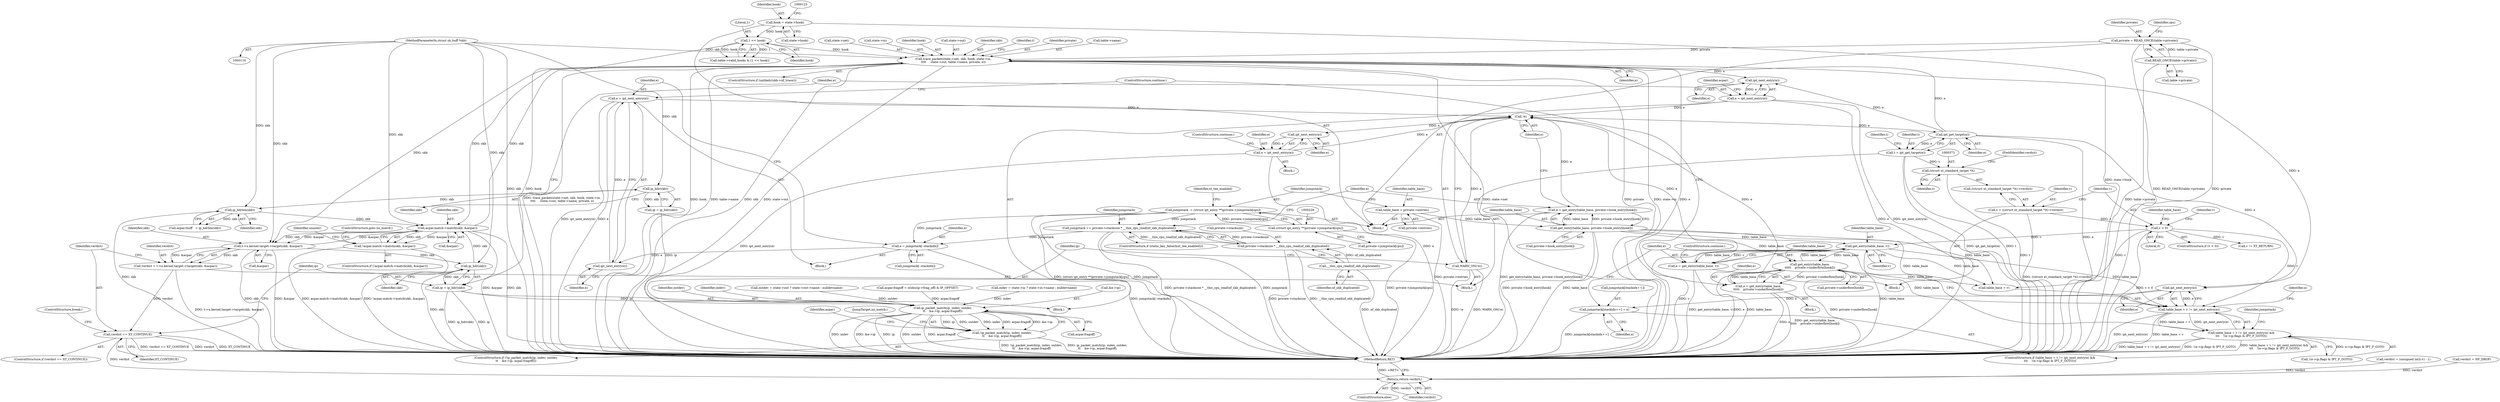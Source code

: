 digraph "0_linux_57ebd808a97d7c5b1e1afb937c2db22beba3c1f8_0@pointer" {
"1000339" [label="(Call,trace_packet(state->net, skb, hook, state->in,\n\t\t\t\t     state->out, table->name, private, e))"];
"1000302" [label="(Call,acpar.match->match(skb, &acpar))"];
"1000184" [label="(Call,ip_hdrlen(skb))"];
"1000144" [label="(Call,ip_hdr(skb))"];
"1000111" [label="(MethodParameterIn,struct sk_buff *skb)"];
"1000339" [label="(Call,trace_packet(state->net, skb, hook, state->in,\n\t\t\t\t     state->out, table->name, private, e))"];
"1000202" [label="(Call,1 << hook)"];
"1000116" [label="(Call,hook = state->hook)"];
"1000209" [label="(Call,private = READ_ONCE(table->private))"];
"1000211" [label="(Call,READ_ONCE(table->private))"];
"1000323" [label="(Call,ipt_get_target(e))"];
"1000259" [label="(Call,!e)"];
"1000400" [label="(Call,e = get_entry(table_base,\n\t\t\t\t\t    private->underflow[hook]))"];
"1000402" [label="(Call,get_entry(table_base,\n\t\t\t\t\t    private->underflow[hook]))"];
"1000446" [label="(Call,get_entry(table_base, v))"];
"1000246" [label="(Call,get_entry(table_base, private->hook_entry[hook]))"];
"1000218" [label="(Call,table_base = private->entries)"];
"1000377" [label="(Call,v < 0)"];
"1000369" [label="(Call,v = ((struct xt_standard_target *)t)->verdict)"];
"1000444" [label="(Call,e = get_entry(table_base, v))"];
"1000417" [label="(Call,e = ipt_next_entry(e))"];
"1000419" [label="(Call,ipt_next_entry(e))"];
"1000411" [label="(Call,e = jumpstack[--stackidx])"];
"1000236" [label="(Call,jumpstack += private->stacksize * __this_cpu_read(nf_skb_duplicated))"];
"1000238" [label="(Call,private->stacksize * __this_cpu_read(nf_skb_duplicated))"];
"1000242" [label="(Call,__this_cpu_read(nf_skb_duplicated))"];
"1000223" [label="(Call,jumpstack  = (struct ipt_entry **)private->jumpstack[cpu])"];
"1000225" [label="(Call,(struct ipt_entry **)private->jumpstack[cpu])"];
"1000276" [label="(Call,e = ipt_next_entry(e))"];
"1000278" [label="(Call,ipt_next_entry(e))"];
"1000244" [label="(Call,e = get_entry(table_base, private->hook_entry[hook]))"];
"1000483" [label="(Call,e = ipt_next_entry(e))"];
"1000485" [label="(Call,ipt_next_entry(e))"];
"1000481" [label="(Call,ip_hdr(skb))"];
"1000470" [label="(Call,t->u.kernel.target->target(skb, &acpar))"];
"1000301" [label="(Call,!acpar.match->match(skb, &acpar))"];
"1000428" [label="(Call,ipt_next_entry(e))"];
"1000424" [label="(Call,table_base + v != ipt_next_entry(e))"];
"1000423" [label="(Call,table_base + v != ipt_next_entry(e) &&\n\t\t\t    !(e->ip.flags & IPT_F_GOTO))"];
"1000438" [label="(Call,jumpstack[stackidx++] = e)"];
"1000468" [label="(Call,verdict = t->u.kernel.target->target(skb, &acpar))"];
"1000475" [label="(Call,verdict == XT_CONTINUE)"];
"1000504" [label="(Return,return verdict;)"];
"1000479" [label="(Call,ip = ip_hdr(skb))"];
"1000263" [label="(Call,ip_packet_match(ip, indev, outdev,\n\t\t    &e->ip, acpar.fragoff))"];
"1000262" [label="(Call,!ip_packet_match(ip, indev, outdev,\n\t\t    &e->ip, acpar.fragoff))"];
"1000258" [label="(Call,WARN_ON(!e))"];
"1000321" [label="(Call,t = ipt_get_target(e))"];
"1000372" [label="(Call,(struct xt_standard_target *)t)"];
"1000404" [label="(Call,private->underflow[hook])"];
"1000334" [label="(ControlStructure,if (unlikely(skb->nf_trace)))"];
"1000244" [label="(Call,e = get_entry(table_base, private->hook_entry[hook]))"];
"1000246" [label="(Call,get_entry(table_base, private->hook_entry[hook]))"];
"1000354" [label="(Identifier,private)"];
"1000484" [label="(Identifier,e)"];
"1000180" [label="(Call,acpar.thoff   = ip_hdrlen(skb))"];
"1000449" [label="(ControlStructure,continue;)"];
"1000142" [label="(Call,ip = ip_hdr(skb))"];
"1000468" [label="(Call,verdict = t->u.kernel.target->target(skb, &acpar))"];
"1000330" [label="(Identifier,t)"];
"1000235" [label="(Identifier,xt_tee_enabled)"];
"1000386" [label="(Call,verdict = (unsigned int)(-v) - 1)"];
"1000267" [label="(Call,&e->ip)"];
"1000472" [label="(Call,&acpar)"];
"1000300" [label="(ControlStructure,if (!acpar.match->match(skb, &acpar)))"];
"1000266" [label="(Identifier,outdev)"];
"1000447" [label="(Identifier,table_base)"];
"1000258" [label="(Call,WARN_ON(!e))"];
"1000422" [label="(ControlStructure,if (table_base + v != ipt_next_entry(e) &&\n\t\t\t    !(e->ip.flags & IPT_F_GOTO)))"];
"1000478" [label="(Block,)"];
"1000411" [label="(Call,e = jumpstack[--stackidx])"];
"1000216" [label="(Identifier,cpu)"];
"1000351" [label="(Call,table->name)"];
"1000239" [label="(Call,private->stacksize)"];
"1000370" [label="(Identifier,v)"];
"1000111" [label="(MethodParameterIn,struct sk_buff *skb)"];
"1000471" [label="(Identifier,skb)"];
"1000439" [label="(Call,jumpstack[stackidx++])"];
"1000280" [label="(ControlStructure,continue;)"];
"1000198" [label="(Call,table->valid_hooks & (1 << hook))"];
"1000378" [label="(Identifier,v)"];
"1000413" [label="(Call,jumpstack[--stackidx])"];
"1000340" [label="(Call,state->net)"];
"1000145" [label="(Identifier,skb)"];
"1000276" [label="(Call,e = ipt_next_entry(e))"];
"1000486" [label="(Identifier,e)"];
"1000379" [label="(Literal,0)"];
"1000345" [label="(Call,state->in)"];
"1000212" [label="(Call,table->private)"];
"1000236" [label="(Call,jumpstack += private->stacksize * __this_cpu_read(nf_skb_duplicated))"];
"1000114" [label="(Block,)"];
"1000277" [label="(Identifier,e)"];
"1000302" [label="(Call,acpar.match->match(skb, &acpar))"];
"1000477" [label="(Identifier,XT_CONTINUE)"];
"1000210" [label="(Identifier,private)"];
"1000400" [label="(Call,e = get_entry(table_base,\n\t\t\t\t\t    private->underflow[hook]))"];
"1000424" [label="(Call,table_base + v != ipt_next_entry(e))"];
"1000344" [label="(Identifier,hook)"];
"1000259" [label="(Call,!e)"];
"1000445" [label="(Identifier,e)"];
"1000417" [label="(Call,e = ipt_next_entry(e))"];
"1000242" [label="(Call,__this_cpu_read(nf_skb_duplicated))"];
"1000265" [label="(Identifier,indev)"];
"1000118" [label="(Call,state->hook)"];
"1000375" [label="(FieldIdentifier,verdict)"];
"1000261" [label="(ControlStructure,if (!ip_packet_match(ip, indev, outdev,\n\t\t    &e->ip, acpar.fragoff)))"];
"1000203" [label="(Literal,1)"];
"1000284" [label="(Identifier,acpar)"];
"1000219" [label="(Identifier,table_base)"];
"1000232" [label="(ControlStructure,if (static_key_false(&xt_tee_enabled)))"];
"1000469" [label="(Identifier,verdict)"];
"1000209" [label="(Call,private = READ_ONCE(table->private))"];
"1000275" [label="(JumpTarget,no_match:)"];
"1000185" [label="(Identifier,skb)"];
"1000260" [label="(Identifier,e)"];
"1000475" [label="(Call,verdict == XT_CONTINUE)"];
"1000274" [label="(Block,)"];
"1000220" [label="(Call,private->entries)"];
"1000376" [label="(ControlStructure,if (v < 0))"];
"1000470" [label="(Call,t->u.kernel.target->target(skb, &acpar))"];
"1000324" [label="(Identifier,e)"];
"1000238" [label="(Call,private->stacksize * __this_cpu_read(nf_skb_duplicated))"];
"1000489" [label="(ControlStructure,break;)"];
"1000126" [label="(Call,verdict = NF_DROP)"];
"1000303" [label="(Identifier,skb)"];
"1000263" [label="(Call,ip_packet_match(ip, indev, outdev,\n\t\t    &e->ip, acpar.fragoff))"];
"1000158" [label="(Call,outdev = state->out ? state->out->name : nulldevname)"];
"1000116" [label="(Call,hook = state->hook)"];
"1000204" [label="(Identifier,hook)"];
"1000430" [label="(Call,!(e->ip.flags & IPT_F_GOTO))"];
"1000474" [label="(ControlStructure,if (verdict == XT_CONTINUE))"];
"1000279" [label="(Identifier,e)"];
"1000503" [label="(ControlStructure,else)"];
"1000262" [label="(Call,!ip_packet_match(ip, indev, outdev,\n\t\t    &e->ip, acpar.fragoff))"];
"1000426" [label="(Identifier,table_base)"];
"1000483" [label="(Call,e = ipt_next_entry(e))"];
"1000438" [label="(Call,jumpstack[stackidx++] = e)"];
"1000117" [label="(Identifier,hook)"];
"1000237" [label="(Identifier,jumpstack)"];
"1000323" [label="(Call,ipt_get_target(e))"];
"1000443" [label="(Identifier,e)"];
"1000412" [label="(Identifier,e)"];
"1000504" [label="(Return,return verdict;)"];
"1000170" [label="(Call,acpar.fragoff = ntohs(ip->frag_off) & IP_OFFSET)"];
"1000374" [label="(Identifier,t)"];
"1000223" [label="(Call,jumpstack  = (struct ipt_entry **)private->jumpstack[cpu])"];
"1000308" [label="(Identifier,counter)"];
"1000421" [label="(ControlStructure,continue;)"];
"1000254" [label="(Block,)"];
"1000383" [label="(Identifier,v)"];
"1000382" [label="(Call,v != XT_RETURN)"];
"1000202" [label="(Call,1 << hook)"];
"1000211" [label="(Call,READ_ONCE(table->private))"];
"1000425" [label="(Call,table_base + v)"];
"1000339" [label="(Call,trace_packet(state->net, skb, hook, state->in,\n\t\t\t\t     state->out, table->name, private, e))"];
"1000371" [label="(Call,((struct xt_standard_target *)t)->verdict)"];
"1000367" [label="(Block,)"];
"1000492" [label="(Identifier,acpar)"];
"1000479" [label="(Call,ip = ip_hdr(skb))"];
"1000225" [label="(Call,(struct ipt_entry **)private->jumpstack[cpu])"];
"1000304" [label="(Call,&acpar)"];
"1000248" [label="(Call,private->hook_entry[hook])"];
"1000403" [label="(Identifier,table_base)"];
"1000146" [label="(Call,indev = state->in ? state->in->name : nulldevname)"];
"1000506" [label="(MethodReturn,RET)"];
"1000243" [label="(Identifier,nf_skb_duplicated)"];
"1000476" [label="(Identifier,verdict)"];
"1000428" [label="(Call,ipt_next_entry(e))"];
"1000399" [label="(Block,)"];
"1000446" [label="(Call,get_entry(table_base, v))"];
"1000372" [label="(Call,(struct xt_standard_target *)t)"];
"1000480" [label="(Identifier,ip)"];
"1000144" [label="(Call,ip_hdr(skb))"];
"1000369" [label="(Call,v = ((struct xt_standard_target *)t)->verdict)"];
"1000321" [label="(Call,t = ipt_get_target(e))"];
"1000348" [label="(Call,state->out)"];
"1000227" [label="(Call,private->jumpstack[cpu])"];
"1000301" [label="(Call,!acpar.match->match(skb, &acpar))"];
"1000440" [label="(Identifier,jumpstack)"];
"1000355" [label="(Identifier,e)"];
"1000377" [label="(Call,v < 0)"];
"1000485" [label="(Call,ipt_next_entry(e))"];
"1000401" [label="(Identifier,e)"];
"1000184" [label="(Call,ip_hdrlen(skb))"];
"1000429" [label="(Identifier,e)"];
"1000448" [label="(Identifier,v)"];
"1000271" [label="(Call,acpar.fragoff)"];
"1000423" [label="(Call,table_base + v != ipt_next_entry(e) &&\n\t\t\t    !(e->ip.flags & IPT_F_GOTO))"];
"1000306" [label="(ControlStructure,goto no_match;)"];
"1000420" [label="(Identifier,e)"];
"1000247" [label="(Identifier,table_base)"];
"1000419" [label="(Call,ipt_next_entry(e))"];
"1000224" [label="(Identifier,jumpstack)"];
"1000482" [label="(Identifier,skb)"];
"1000322" [label="(Identifier,t)"];
"1000410" [label="(Block,)"];
"1000444" [label="(Call,e = get_entry(table_base, v))"];
"1000278" [label="(Call,ipt_next_entry(e))"];
"1000505" [label="(Identifier,verdict)"];
"1000264" [label="(Identifier,ip)"];
"1000245" [label="(Identifier,e)"];
"1000343" [label="(Identifier,skb)"];
"1000434" [label="(Identifier,e)"];
"1000402" [label="(Call,get_entry(table_base,\n\t\t\t\t\t    private->underflow[hook]))"];
"1000218" [label="(Call,table_base = private->entries)"];
"1000481" [label="(Call,ip_hdr(skb))"];
"1000418" [label="(Identifier,e)"];
"1000362" [label="(Identifier,t)"];
"1000339" -> "1000334"  [label="AST: "];
"1000339" -> "1000355"  [label="CFG: "];
"1000340" -> "1000339"  [label="AST: "];
"1000343" -> "1000339"  [label="AST: "];
"1000344" -> "1000339"  [label="AST: "];
"1000345" -> "1000339"  [label="AST: "];
"1000348" -> "1000339"  [label="AST: "];
"1000351" -> "1000339"  [label="AST: "];
"1000354" -> "1000339"  [label="AST: "];
"1000355" -> "1000339"  [label="AST: "];
"1000362" -> "1000339"  [label="CFG: "];
"1000339" -> "1000506"  [label="DDG: trace_packet(state->net, skb, hook, state->in,\n\t\t\t\t     state->out, table->name, private, e)"];
"1000339" -> "1000506"  [label="DDG: hook"];
"1000339" -> "1000506"  [label="DDG: table->name"];
"1000339" -> "1000506"  [label="DDG: skb"];
"1000339" -> "1000506"  [label="DDG: state->out"];
"1000339" -> "1000506"  [label="DDG: state->net"];
"1000339" -> "1000506"  [label="DDG: private"];
"1000339" -> "1000506"  [label="DDG: state->in"];
"1000339" -> "1000506"  [label="DDG: e"];
"1000339" -> "1000302"  [label="DDG: skb"];
"1000302" -> "1000339"  [label="DDG: skb"];
"1000111" -> "1000339"  [label="DDG: skb"];
"1000202" -> "1000339"  [label="DDG: hook"];
"1000209" -> "1000339"  [label="DDG: private"];
"1000323" -> "1000339"  [label="DDG: e"];
"1000339" -> "1000428"  [label="DDG: e"];
"1000339" -> "1000470"  [label="DDG: skb"];
"1000339" -> "1000485"  [label="DDG: e"];
"1000302" -> "1000301"  [label="AST: "];
"1000302" -> "1000304"  [label="CFG: "];
"1000303" -> "1000302"  [label="AST: "];
"1000304" -> "1000302"  [label="AST: "];
"1000301" -> "1000302"  [label="CFG: "];
"1000302" -> "1000506"  [label="DDG: &acpar"];
"1000302" -> "1000506"  [label="DDG: skb"];
"1000302" -> "1000301"  [label="DDG: skb"];
"1000302" -> "1000301"  [label="DDG: &acpar"];
"1000184" -> "1000302"  [label="DDG: skb"];
"1000481" -> "1000302"  [label="DDG: skb"];
"1000111" -> "1000302"  [label="DDG: skb"];
"1000470" -> "1000302"  [label="DDG: &acpar"];
"1000302" -> "1000470"  [label="DDG: skb"];
"1000302" -> "1000470"  [label="DDG: &acpar"];
"1000184" -> "1000180"  [label="AST: "];
"1000184" -> "1000185"  [label="CFG: "];
"1000185" -> "1000184"  [label="AST: "];
"1000180" -> "1000184"  [label="CFG: "];
"1000184" -> "1000506"  [label="DDG: skb"];
"1000184" -> "1000180"  [label="DDG: skb"];
"1000144" -> "1000184"  [label="DDG: skb"];
"1000111" -> "1000184"  [label="DDG: skb"];
"1000144" -> "1000142"  [label="AST: "];
"1000144" -> "1000145"  [label="CFG: "];
"1000145" -> "1000144"  [label="AST: "];
"1000142" -> "1000144"  [label="CFG: "];
"1000144" -> "1000142"  [label="DDG: skb"];
"1000111" -> "1000144"  [label="DDG: skb"];
"1000111" -> "1000110"  [label="AST: "];
"1000111" -> "1000506"  [label="DDG: skb"];
"1000111" -> "1000470"  [label="DDG: skb"];
"1000111" -> "1000481"  [label="DDG: skb"];
"1000202" -> "1000198"  [label="AST: "];
"1000202" -> "1000204"  [label="CFG: "];
"1000203" -> "1000202"  [label="AST: "];
"1000204" -> "1000202"  [label="AST: "];
"1000198" -> "1000202"  [label="CFG: "];
"1000202" -> "1000506"  [label="DDG: hook"];
"1000202" -> "1000198"  [label="DDG: 1"];
"1000202" -> "1000198"  [label="DDG: hook"];
"1000116" -> "1000202"  [label="DDG: hook"];
"1000116" -> "1000114"  [label="AST: "];
"1000116" -> "1000118"  [label="CFG: "];
"1000117" -> "1000116"  [label="AST: "];
"1000118" -> "1000116"  [label="AST: "];
"1000123" -> "1000116"  [label="CFG: "];
"1000116" -> "1000506"  [label="DDG: state->hook"];
"1000209" -> "1000114"  [label="AST: "];
"1000209" -> "1000211"  [label="CFG: "];
"1000210" -> "1000209"  [label="AST: "];
"1000211" -> "1000209"  [label="AST: "];
"1000216" -> "1000209"  [label="CFG: "];
"1000209" -> "1000506"  [label="DDG: private"];
"1000209" -> "1000506"  [label="DDG: READ_ONCE(table->private)"];
"1000211" -> "1000209"  [label="DDG: table->private"];
"1000211" -> "1000212"  [label="CFG: "];
"1000212" -> "1000211"  [label="AST: "];
"1000211" -> "1000506"  [label="DDG: table->private"];
"1000323" -> "1000321"  [label="AST: "];
"1000323" -> "1000324"  [label="CFG: "];
"1000324" -> "1000323"  [label="AST: "];
"1000321" -> "1000323"  [label="CFG: "];
"1000323" -> "1000506"  [label="DDG: e"];
"1000323" -> "1000321"  [label="DDG: e"];
"1000259" -> "1000323"  [label="DDG: e"];
"1000323" -> "1000428"  [label="DDG: e"];
"1000323" -> "1000485"  [label="DDG: e"];
"1000259" -> "1000258"  [label="AST: "];
"1000259" -> "1000260"  [label="CFG: "];
"1000260" -> "1000259"  [label="AST: "];
"1000258" -> "1000259"  [label="CFG: "];
"1000259" -> "1000258"  [label="DDG: e"];
"1000400" -> "1000259"  [label="DDG: e"];
"1000444" -> "1000259"  [label="DDG: e"];
"1000417" -> "1000259"  [label="DDG: e"];
"1000276" -> "1000259"  [label="DDG: e"];
"1000244" -> "1000259"  [label="DDG: e"];
"1000483" -> "1000259"  [label="DDG: e"];
"1000259" -> "1000278"  [label="DDG: e"];
"1000400" -> "1000399"  [label="AST: "];
"1000400" -> "1000402"  [label="CFG: "];
"1000401" -> "1000400"  [label="AST: "];
"1000402" -> "1000400"  [label="AST: "];
"1000421" -> "1000400"  [label="CFG: "];
"1000400" -> "1000506"  [label="DDG: e"];
"1000400" -> "1000506"  [label="DDG: get_entry(table_base,\n\t\t\t\t\t    private->underflow[hook])"];
"1000402" -> "1000400"  [label="DDG: table_base"];
"1000402" -> "1000400"  [label="DDG: private->underflow[hook]"];
"1000402" -> "1000404"  [label="CFG: "];
"1000403" -> "1000402"  [label="AST: "];
"1000404" -> "1000402"  [label="AST: "];
"1000402" -> "1000506"  [label="DDG: private->underflow[hook]"];
"1000402" -> "1000506"  [label="DDG: table_base"];
"1000446" -> "1000402"  [label="DDG: table_base"];
"1000246" -> "1000402"  [label="DDG: table_base"];
"1000402" -> "1000424"  [label="DDG: table_base"];
"1000402" -> "1000425"  [label="DDG: table_base"];
"1000402" -> "1000446"  [label="DDG: table_base"];
"1000446" -> "1000444"  [label="AST: "];
"1000446" -> "1000448"  [label="CFG: "];
"1000447" -> "1000446"  [label="AST: "];
"1000448" -> "1000446"  [label="AST: "];
"1000444" -> "1000446"  [label="CFG: "];
"1000446" -> "1000506"  [label="DDG: table_base"];
"1000446" -> "1000506"  [label="DDG: v"];
"1000446" -> "1000424"  [label="DDG: table_base"];
"1000446" -> "1000425"  [label="DDG: table_base"];
"1000446" -> "1000444"  [label="DDG: table_base"];
"1000446" -> "1000444"  [label="DDG: v"];
"1000246" -> "1000446"  [label="DDG: table_base"];
"1000377" -> "1000446"  [label="DDG: v"];
"1000246" -> "1000244"  [label="AST: "];
"1000246" -> "1000248"  [label="CFG: "];
"1000247" -> "1000246"  [label="AST: "];
"1000248" -> "1000246"  [label="AST: "];
"1000244" -> "1000246"  [label="CFG: "];
"1000246" -> "1000506"  [label="DDG: private->hook_entry[hook]"];
"1000246" -> "1000506"  [label="DDG: table_base"];
"1000246" -> "1000244"  [label="DDG: table_base"];
"1000246" -> "1000244"  [label="DDG: private->hook_entry[hook]"];
"1000218" -> "1000246"  [label="DDG: table_base"];
"1000246" -> "1000424"  [label="DDG: table_base"];
"1000246" -> "1000425"  [label="DDG: table_base"];
"1000218" -> "1000114"  [label="AST: "];
"1000218" -> "1000220"  [label="CFG: "];
"1000219" -> "1000218"  [label="AST: "];
"1000220" -> "1000218"  [label="AST: "];
"1000224" -> "1000218"  [label="CFG: "];
"1000218" -> "1000506"  [label="DDG: private->entries"];
"1000377" -> "1000376"  [label="AST: "];
"1000377" -> "1000379"  [label="CFG: "];
"1000378" -> "1000377"  [label="AST: "];
"1000379" -> "1000377"  [label="AST: "];
"1000383" -> "1000377"  [label="CFG: "];
"1000426" -> "1000377"  [label="CFG: "];
"1000377" -> "1000506"  [label="DDG: v < 0"];
"1000369" -> "1000377"  [label="DDG: v"];
"1000377" -> "1000382"  [label="DDG: v"];
"1000377" -> "1000424"  [label="DDG: v"];
"1000377" -> "1000425"  [label="DDG: v"];
"1000369" -> "1000367"  [label="AST: "];
"1000369" -> "1000371"  [label="CFG: "];
"1000370" -> "1000369"  [label="AST: "];
"1000371" -> "1000369"  [label="AST: "];
"1000378" -> "1000369"  [label="CFG: "];
"1000369" -> "1000506"  [label="DDG: ((struct xt_standard_target *)t)->verdict"];
"1000444" -> "1000367"  [label="AST: "];
"1000445" -> "1000444"  [label="AST: "];
"1000449" -> "1000444"  [label="CFG: "];
"1000444" -> "1000506"  [label="DDG: get_entry(table_base, v)"];
"1000444" -> "1000506"  [label="DDG: e"];
"1000417" -> "1000410"  [label="AST: "];
"1000417" -> "1000419"  [label="CFG: "];
"1000418" -> "1000417"  [label="AST: "];
"1000419" -> "1000417"  [label="AST: "];
"1000421" -> "1000417"  [label="CFG: "];
"1000417" -> "1000506"  [label="DDG: e"];
"1000417" -> "1000506"  [label="DDG: ipt_next_entry(e)"];
"1000419" -> "1000417"  [label="DDG: e"];
"1000419" -> "1000420"  [label="CFG: "];
"1000420" -> "1000419"  [label="AST: "];
"1000411" -> "1000419"  [label="DDG: e"];
"1000411" -> "1000410"  [label="AST: "];
"1000411" -> "1000413"  [label="CFG: "];
"1000412" -> "1000411"  [label="AST: "];
"1000413" -> "1000411"  [label="AST: "];
"1000418" -> "1000411"  [label="CFG: "];
"1000411" -> "1000506"  [label="DDG: jumpstack[--stackidx]"];
"1000236" -> "1000411"  [label="DDG: jumpstack"];
"1000223" -> "1000411"  [label="DDG: jumpstack"];
"1000236" -> "1000232"  [label="AST: "];
"1000236" -> "1000238"  [label="CFG: "];
"1000237" -> "1000236"  [label="AST: "];
"1000238" -> "1000236"  [label="AST: "];
"1000245" -> "1000236"  [label="CFG: "];
"1000236" -> "1000506"  [label="DDG: jumpstack"];
"1000236" -> "1000506"  [label="DDG: private->stacksize * __this_cpu_read(nf_skb_duplicated)"];
"1000238" -> "1000236"  [label="DDG: private->stacksize"];
"1000238" -> "1000236"  [label="DDG: __this_cpu_read(nf_skb_duplicated)"];
"1000223" -> "1000236"  [label="DDG: jumpstack"];
"1000238" -> "1000242"  [label="CFG: "];
"1000239" -> "1000238"  [label="AST: "];
"1000242" -> "1000238"  [label="AST: "];
"1000238" -> "1000506"  [label="DDG: private->stacksize"];
"1000238" -> "1000506"  [label="DDG: __this_cpu_read(nf_skb_duplicated)"];
"1000242" -> "1000238"  [label="DDG: nf_skb_duplicated"];
"1000242" -> "1000243"  [label="CFG: "];
"1000243" -> "1000242"  [label="AST: "];
"1000242" -> "1000506"  [label="DDG: nf_skb_duplicated"];
"1000223" -> "1000114"  [label="AST: "];
"1000223" -> "1000225"  [label="CFG: "];
"1000224" -> "1000223"  [label="AST: "];
"1000225" -> "1000223"  [label="AST: "];
"1000235" -> "1000223"  [label="CFG: "];
"1000223" -> "1000506"  [label="DDG: (struct ipt_entry **)private->jumpstack[cpu]"];
"1000223" -> "1000506"  [label="DDG: jumpstack"];
"1000225" -> "1000223"  [label="DDG: private->jumpstack[cpu]"];
"1000225" -> "1000227"  [label="CFG: "];
"1000226" -> "1000225"  [label="AST: "];
"1000227" -> "1000225"  [label="AST: "];
"1000225" -> "1000506"  [label="DDG: private->jumpstack[cpu]"];
"1000276" -> "1000274"  [label="AST: "];
"1000276" -> "1000278"  [label="CFG: "];
"1000277" -> "1000276"  [label="AST: "];
"1000278" -> "1000276"  [label="AST: "];
"1000280" -> "1000276"  [label="CFG: "];
"1000276" -> "1000506"  [label="DDG: ipt_next_entry(e)"];
"1000276" -> "1000506"  [label="DDG: e"];
"1000278" -> "1000276"  [label="DDG: e"];
"1000278" -> "1000279"  [label="CFG: "];
"1000279" -> "1000278"  [label="AST: "];
"1000244" -> "1000114"  [label="AST: "];
"1000245" -> "1000244"  [label="AST: "];
"1000260" -> "1000244"  [label="CFG: "];
"1000244" -> "1000506"  [label="DDG: get_entry(table_base, private->hook_entry[hook])"];
"1000483" -> "1000478"  [label="AST: "];
"1000483" -> "1000485"  [label="CFG: "];
"1000484" -> "1000483"  [label="AST: "];
"1000485" -> "1000483"  [label="AST: "];
"1000492" -> "1000483"  [label="CFG: "];
"1000483" -> "1000506"  [label="DDG: ipt_next_entry(e)"];
"1000483" -> "1000506"  [label="DDG: e"];
"1000485" -> "1000483"  [label="DDG: e"];
"1000485" -> "1000486"  [label="CFG: "];
"1000486" -> "1000485"  [label="AST: "];
"1000481" -> "1000479"  [label="AST: "];
"1000481" -> "1000482"  [label="CFG: "];
"1000482" -> "1000481"  [label="AST: "];
"1000479" -> "1000481"  [label="CFG: "];
"1000481" -> "1000506"  [label="DDG: skb"];
"1000481" -> "1000479"  [label="DDG: skb"];
"1000470" -> "1000481"  [label="DDG: skb"];
"1000470" -> "1000468"  [label="AST: "];
"1000470" -> "1000472"  [label="CFG: "];
"1000471" -> "1000470"  [label="AST: "];
"1000472" -> "1000470"  [label="AST: "];
"1000468" -> "1000470"  [label="CFG: "];
"1000470" -> "1000506"  [label="DDG: &acpar"];
"1000470" -> "1000506"  [label="DDG: skb"];
"1000470" -> "1000468"  [label="DDG: skb"];
"1000470" -> "1000468"  [label="DDG: &acpar"];
"1000301" -> "1000300"  [label="AST: "];
"1000306" -> "1000301"  [label="CFG: "];
"1000308" -> "1000301"  [label="CFG: "];
"1000301" -> "1000506"  [label="DDG: !acpar.match->match(skb, &acpar)"];
"1000301" -> "1000506"  [label="DDG: acpar.match->match(skb, &acpar)"];
"1000428" -> "1000424"  [label="AST: "];
"1000428" -> "1000429"  [label="CFG: "];
"1000429" -> "1000428"  [label="AST: "];
"1000424" -> "1000428"  [label="CFG: "];
"1000428" -> "1000424"  [label="DDG: e"];
"1000428" -> "1000438"  [label="DDG: e"];
"1000424" -> "1000423"  [label="AST: "];
"1000425" -> "1000424"  [label="AST: "];
"1000434" -> "1000424"  [label="CFG: "];
"1000423" -> "1000424"  [label="CFG: "];
"1000424" -> "1000506"  [label="DDG: ipt_next_entry(e)"];
"1000424" -> "1000506"  [label="DDG: table_base + v"];
"1000424" -> "1000423"  [label="DDG: table_base + v"];
"1000424" -> "1000423"  [label="DDG: ipt_next_entry(e)"];
"1000423" -> "1000422"  [label="AST: "];
"1000423" -> "1000430"  [label="CFG: "];
"1000430" -> "1000423"  [label="AST: "];
"1000440" -> "1000423"  [label="CFG: "];
"1000445" -> "1000423"  [label="CFG: "];
"1000423" -> "1000506"  [label="DDG: table_base + v != ipt_next_entry(e) &&\n\t\t\t    !(e->ip.flags & IPT_F_GOTO)"];
"1000423" -> "1000506"  [label="DDG: table_base + v != ipt_next_entry(e)"];
"1000423" -> "1000506"  [label="DDG: !(e->ip.flags & IPT_F_GOTO)"];
"1000430" -> "1000423"  [label="DDG: e->ip.flags & IPT_F_GOTO"];
"1000438" -> "1000422"  [label="AST: "];
"1000438" -> "1000443"  [label="CFG: "];
"1000439" -> "1000438"  [label="AST: "];
"1000443" -> "1000438"  [label="AST: "];
"1000445" -> "1000438"  [label="CFG: "];
"1000438" -> "1000506"  [label="DDG: jumpstack[stackidx++]"];
"1000468" -> "1000254"  [label="AST: "];
"1000469" -> "1000468"  [label="AST: "];
"1000476" -> "1000468"  [label="CFG: "];
"1000468" -> "1000506"  [label="DDG: t->u.kernel.target->target(skb, &acpar)"];
"1000468" -> "1000475"  [label="DDG: verdict"];
"1000475" -> "1000474"  [label="AST: "];
"1000475" -> "1000477"  [label="CFG: "];
"1000476" -> "1000475"  [label="AST: "];
"1000477" -> "1000475"  [label="AST: "];
"1000480" -> "1000475"  [label="CFG: "];
"1000489" -> "1000475"  [label="CFG: "];
"1000475" -> "1000506"  [label="DDG: verdict"];
"1000475" -> "1000506"  [label="DDG: XT_CONTINUE"];
"1000475" -> "1000506"  [label="DDG: verdict == XT_CONTINUE"];
"1000475" -> "1000504"  [label="DDG: verdict"];
"1000504" -> "1000503"  [label="AST: "];
"1000504" -> "1000505"  [label="CFG: "];
"1000505" -> "1000504"  [label="AST: "];
"1000506" -> "1000504"  [label="CFG: "];
"1000504" -> "1000506"  [label="DDG: <RET>"];
"1000505" -> "1000504"  [label="DDG: verdict"];
"1000386" -> "1000504"  [label="DDG: verdict"];
"1000126" -> "1000504"  [label="DDG: verdict"];
"1000479" -> "1000478"  [label="AST: "];
"1000480" -> "1000479"  [label="AST: "];
"1000484" -> "1000479"  [label="CFG: "];
"1000479" -> "1000506"  [label="DDG: ip"];
"1000479" -> "1000506"  [label="DDG: ip_hdr(skb)"];
"1000479" -> "1000263"  [label="DDG: ip"];
"1000263" -> "1000262"  [label="AST: "];
"1000263" -> "1000271"  [label="CFG: "];
"1000264" -> "1000263"  [label="AST: "];
"1000265" -> "1000263"  [label="AST: "];
"1000266" -> "1000263"  [label="AST: "];
"1000267" -> "1000263"  [label="AST: "];
"1000271" -> "1000263"  [label="AST: "];
"1000262" -> "1000263"  [label="CFG: "];
"1000263" -> "1000506"  [label="DDG: indev"];
"1000263" -> "1000506"  [label="DDG: &e->ip"];
"1000263" -> "1000506"  [label="DDG: ip"];
"1000263" -> "1000506"  [label="DDG: outdev"];
"1000263" -> "1000506"  [label="DDG: acpar.fragoff"];
"1000263" -> "1000262"  [label="DDG: ip"];
"1000263" -> "1000262"  [label="DDG: outdev"];
"1000263" -> "1000262"  [label="DDG: indev"];
"1000263" -> "1000262"  [label="DDG: acpar.fragoff"];
"1000263" -> "1000262"  [label="DDG: &e->ip"];
"1000142" -> "1000263"  [label="DDG: ip"];
"1000146" -> "1000263"  [label="DDG: indev"];
"1000158" -> "1000263"  [label="DDG: outdev"];
"1000170" -> "1000263"  [label="DDG: acpar.fragoff"];
"1000262" -> "1000261"  [label="AST: "];
"1000275" -> "1000262"  [label="CFG: "];
"1000284" -> "1000262"  [label="CFG: "];
"1000262" -> "1000506"  [label="DDG: ip_packet_match(ip, indev, outdev,\n\t\t    &e->ip, acpar.fragoff)"];
"1000262" -> "1000506"  [label="DDG: !ip_packet_match(ip, indev, outdev,\n\t\t    &e->ip, acpar.fragoff)"];
"1000258" -> "1000254"  [label="AST: "];
"1000264" -> "1000258"  [label="CFG: "];
"1000258" -> "1000506"  [label="DDG: !e"];
"1000258" -> "1000506"  [label="DDG: WARN_ON(!e)"];
"1000321" -> "1000254"  [label="AST: "];
"1000322" -> "1000321"  [label="AST: "];
"1000330" -> "1000321"  [label="CFG: "];
"1000321" -> "1000506"  [label="DDG: t"];
"1000321" -> "1000506"  [label="DDG: ipt_get_target(e)"];
"1000321" -> "1000372"  [label="DDG: t"];
"1000372" -> "1000371"  [label="AST: "];
"1000372" -> "1000374"  [label="CFG: "];
"1000373" -> "1000372"  [label="AST: "];
"1000374" -> "1000372"  [label="AST: "];
"1000375" -> "1000372"  [label="CFG: "];
"1000372" -> "1000506"  [label="DDG: t"];
}
